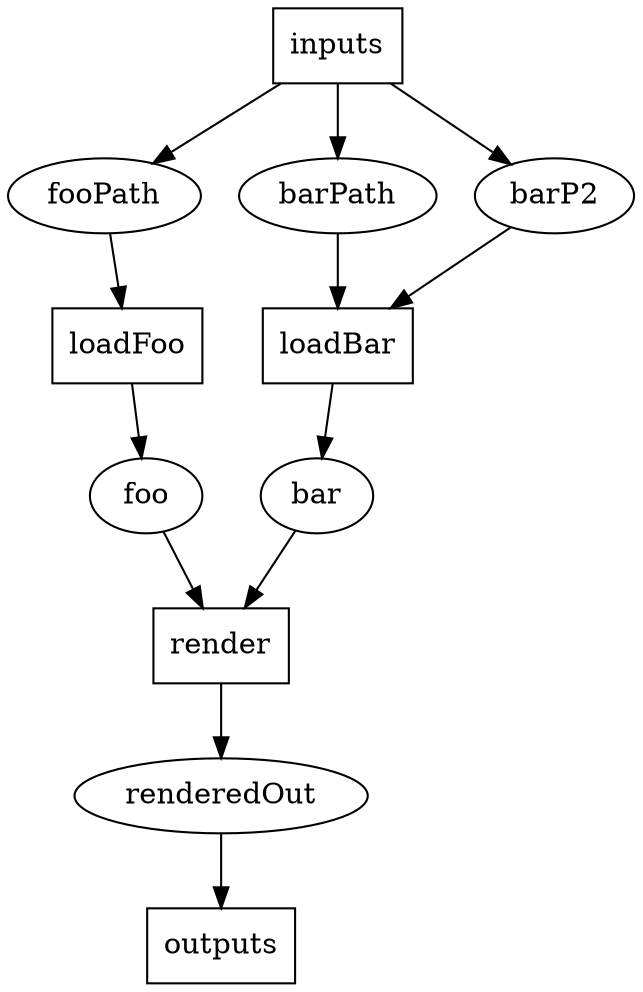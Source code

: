 digraph simple {
  inputs [shape=box];
  loadFoo [shape=box];
  loadBar [shape=box];
  render [shape=box];
  outputs[shape=box];
  inputs -> fooPath;
  inputs -> barPath;
  inputs -> barP2;
  fooPath -> loadFoo;
  loadFoo -> foo;
  barPath -> loadBar;
  loadBar -> bar;
  barP2 -> loadBar;
  foo -> render;
  bar -> render;
  render -> renderedOut;
  renderedOut -> outputs;
}